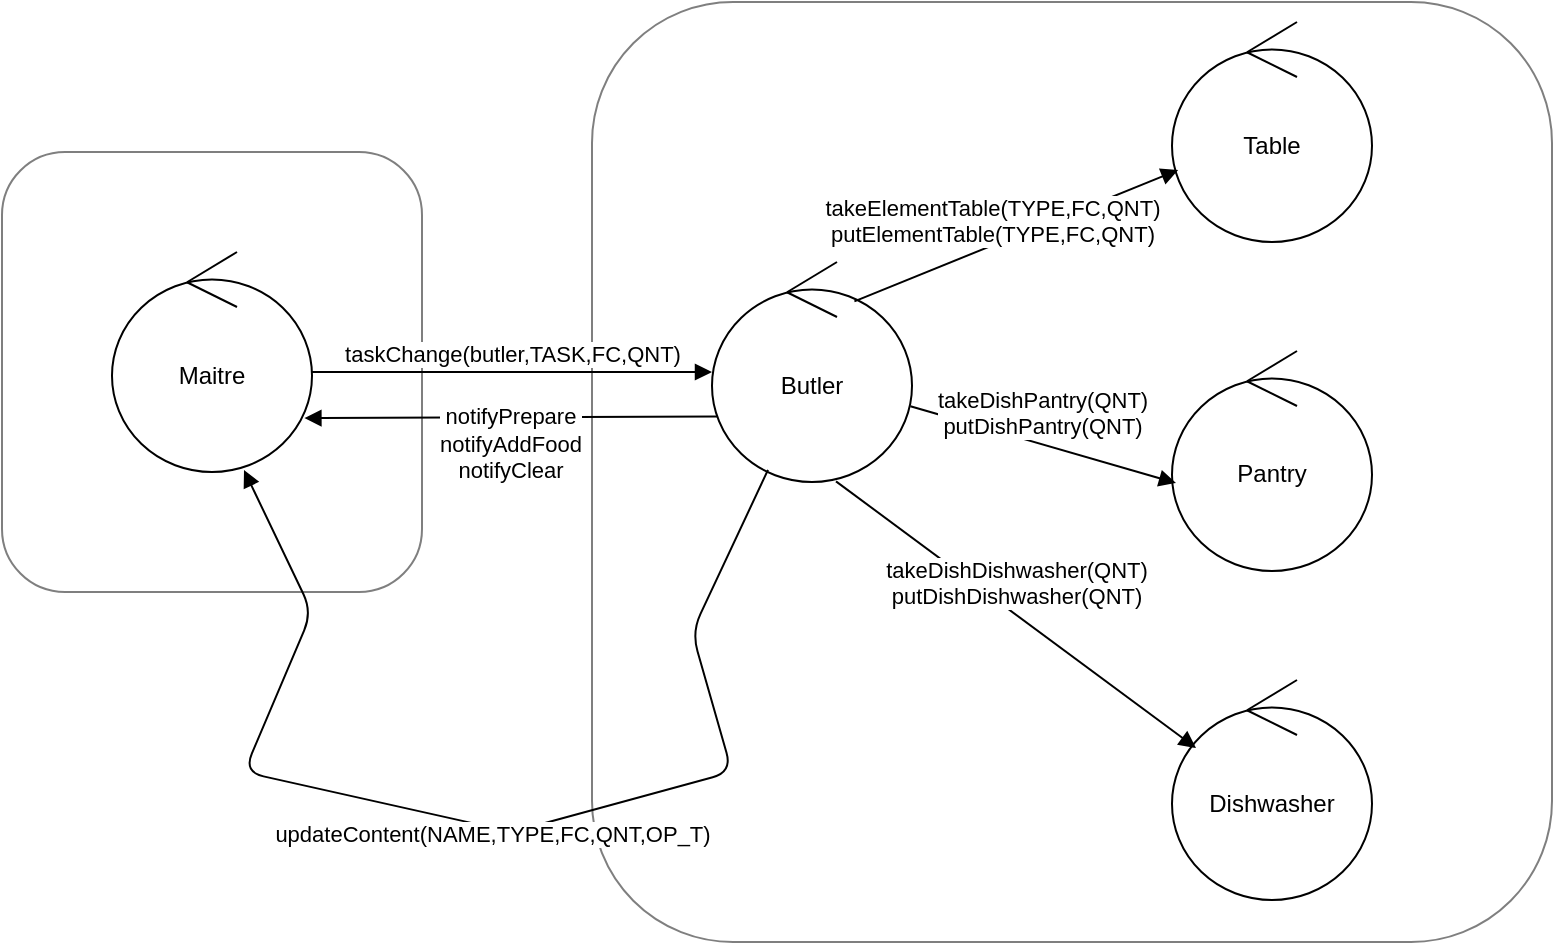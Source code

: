 <mxfile version="11.3.0" type="device" pages="1"><diagram id="16bd7VKyfChYyf9vfK3d" name="Page-1"><mxGraphModel dx="854" dy="504" grid="1" gridSize="10" guides="1" tooltips="1" connect="1" arrows="1" fold="1" page="1" pageScale="1" pageWidth="827" pageHeight="1169" math="0" shadow="0"><root><mxCell id="0"/><mxCell id="1" parent="0"/><mxCell id="21B1Qi1x6aBh3r3sWuN0-14" value="" style="rounded=1;whiteSpace=wrap;html=1;shadow=0;opacity=50;" vertex="1" parent="1"><mxGeometry x="25" y="120" width="210" height="220" as="geometry"/></mxCell><mxCell id="21B1Qi1x6aBh3r3sWuN0-13" value="" style="rounded=1;whiteSpace=wrap;html=1;shadow=0;opacity=50;" vertex="1" parent="1"><mxGeometry x="320" y="45" width="480" height="470" as="geometry"/></mxCell><mxCell id="21B1Qi1x6aBh3r3sWuN0-1" value="Butler" style="ellipse;shape=umlControl;whiteSpace=wrap;html=1;" vertex="1" parent="1"><mxGeometry x="380" y="175" width="100" height="110" as="geometry"/></mxCell><mxCell id="21B1Qi1x6aBh3r3sWuN0-3" value="Maitre" style="ellipse;shape=umlControl;whiteSpace=wrap;html=1;" vertex="1" parent="1"><mxGeometry x="80" y="170" width="100" height="110" as="geometry"/></mxCell><mxCell id="21B1Qi1x6aBh3r3sWuN0-5" value="Table" style="ellipse;shape=umlControl;whiteSpace=wrap;html=1;" vertex="1" parent="1"><mxGeometry x="610" y="55" width="100" height="110" as="geometry"/></mxCell><mxCell id="21B1Qi1x6aBh3r3sWuN0-8" value="Pantry" style="ellipse;shape=umlControl;whiteSpace=wrap;html=1;" vertex="1" parent="1"><mxGeometry x="610" y="219.5" width="100" height="110" as="geometry"/></mxCell><mxCell id="21B1Qi1x6aBh3r3sWuN0-10" value="Dishwasher" style="ellipse;shape=umlControl;whiteSpace=wrap;html=1;" vertex="1" parent="1"><mxGeometry x="610" y="384" width="100" height="110" as="geometry"/></mxCell><mxCell id="21B1Qi1x6aBh3r3sWuN0-15" value="taskChange(butler,TASK,FC,QNT)" style="html=1;verticalAlign=bottom;endArrow=block;" edge="1" parent="1" target="21B1Qi1x6aBh3r3sWuN0-1"><mxGeometry width="80" relative="1" as="geometry"><mxPoint x="180" y="230" as="sourcePoint"/><mxPoint x="260" y="230" as="targetPoint"/></mxGeometry></mxCell><mxCell id="21B1Qi1x6aBh3r3sWuN0-16" value="notifyPrepare&lt;br&gt;notifyAddFood&lt;br&gt;notifyClear" style="html=1;verticalAlign=bottom;endArrow=block;exitX=0.028;exitY=0.702;exitDx=0;exitDy=0;exitPerimeter=0;entryX=0.962;entryY=0.755;entryDx=0;entryDy=0;entryPerimeter=0;" edge="1" parent="1" source="21B1Qi1x6aBh3r3sWuN0-1" target="21B1Qi1x6aBh3r3sWuN0-3"><mxGeometry x="0.006" y="35" width="80" relative="1" as="geometry"><mxPoint x="180" y="340" as="sourcePoint"/><mxPoint x="260" y="340" as="targetPoint"/><mxPoint as="offset"/></mxGeometry></mxCell><mxCell id="21B1Qi1x6aBh3r3sWuN0-17" value="takeElementTable(TYPE,FC,QNT)&lt;br&gt;putElementTable(TYPE,FC,QNT)" style="html=1;verticalAlign=bottom;endArrow=block;exitX=0.712;exitY=0.179;exitDx=0;exitDy=0;exitPerimeter=0;" edge="1" parent="1" source="21B1Qi1x6aBh3r3sWuN0-1" target="21B1Qi1x6aBh3r3sWuN0-5"><mxGeometry x="-0.164" y="-3" width="80" relative="1" as="geometry"><mxPoint x="430" y="350" as="sourcePoint"/><mxPoint x="510" y="350" as="targetPoint"/><mxPoint as="offset"/></mxGeometry></mxCell><mxCell id="21B1Qi1x6aBh3r3sWuN0-19" value="takeDishPantry(QNT)&lt;br&gt;putDishPantry(QNT)" style="html=1;verticalAlign=bottom;endArrow=block;entryX=0.02;entryY=0.6;entryDx=0;entryDy=0;entryPerimeter=0;exitX=0.992;exitY=0.656;exitDx=0;exitDy=0;exitPerimeter=0;" edge="1" parent="1" source="21B1Qi1x6aBh3r3sWuN0-1" target="21B1Qi1x6aBh3r3sWuN0-8"><mxGeometry width="80" relative="1" as="geometry"><mxPoint x="490" y="250" as="sourcePoint"/><mxPoint x="570" y="250" as="targetPoint"/></mxGeometry></mxCell><mxCell id="21B1Qi1x6aBh3r3sWuN0-20" value="takeDishDishwasher(QNT)&lt;br&gt;putDishDishwasher(QNT)" style="html=1;verticalAlign=bottom;endArrow=block;exitX=0.62;exitY=0.997;exitDx=0;exitDy=0;exitPerimeter=0;entryX=0.12;entryY=0.309;entryDx=0;entryDy=0;entryPerimeter=0;" edge="1" parent="1" source="21B1Qi1x6aBh3r3sWuN0-1" target="21B1Qi1x6aBh3r3sWuN0-10"><mxGeometry width="80" relative="1" as="geometry"><mxPoint x="480" y="360" as="sourcePoint"/><mxPoint x="560" y="360" as="targetPoint"/></mxGeometry></mxCell><mxCell id="21B1Qi1x6aBh3r3sWuN0-21" value="updateContent(NAME,TYPE,FC,QNT,OP_T)" style="html=1;verticalAlign=bottom;endArrow=block;exitX=0.28;exitY=0.945;exitDx=0;exitDy=0;exitPerimeter=0;entryX=0.66;entryY=0.991;entryDx=0;entryDy=0;entryPerimeter=0;" edge="1" parent="1" source="21B1Qi1x6aBh3r3sWuN0-1" target="21B1Qi1x6aBh3r3sWuN0-3"><mxGeometry x="-0.02" y="12" width="80" relative="1" as="geometry"><mxPoint x="230" y="440" as="sourcePoint"/><mxPoint x="310" y="440" as="targetPoint"/><Array as="points"><mxPoint x="370" y="360"/><mxPoint x="390" y="430"/><mxPoint x="280" y="460"/><mxPoint x="146" y="430"/><mxPoint x="180" y="350"/></Array><mxPoint as="offset"/></mxGeometry></mxCell></root></mxGraphModel></diagram></mxfile>